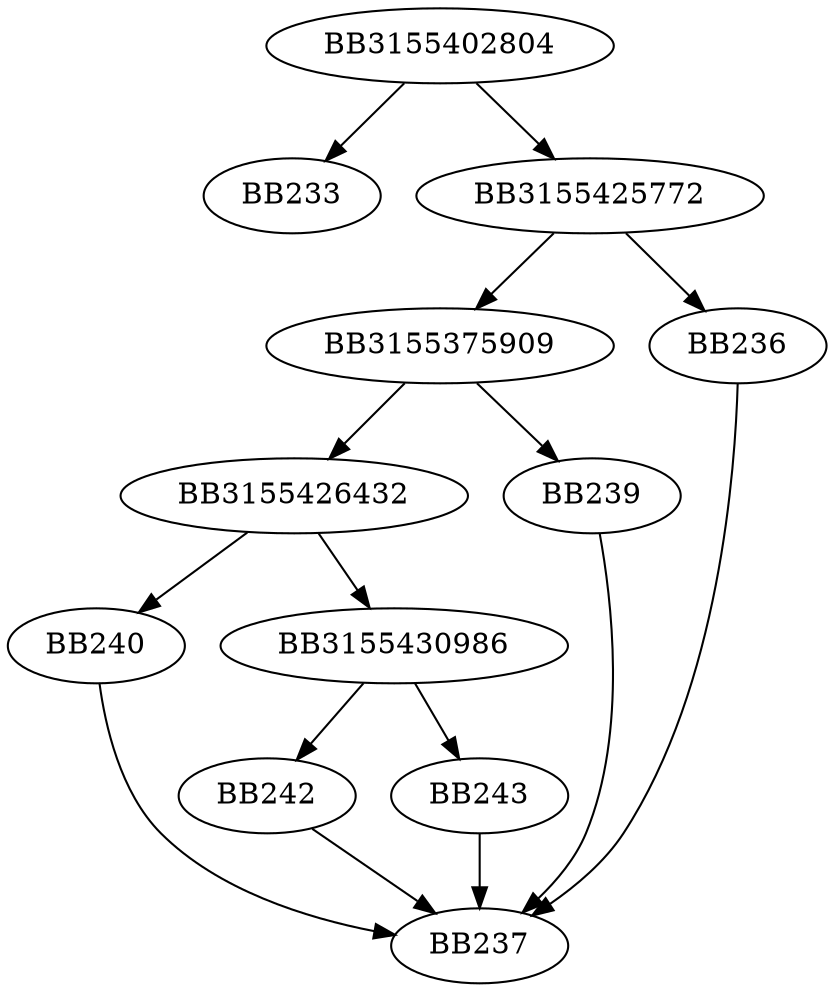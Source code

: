 digraph G{
	BB3155402804->BB233;
	BB3155402804->BB3155425772;
	BB3155425772->BB3155375909;
	BB3155425772->BB236;
	BB236->BB237;
	BB3155375909->BB3155426432;
	BB3155375909->BB239;
	BB239->BB237;
	BB3155426432->BB240;
	BB3155426432->BB3155430986;
	BB240->BB237;
	BB3155430986->BB242;
	BB3155430986->BB243;
	BB243->BB237;
	BB242->BB237;
}
